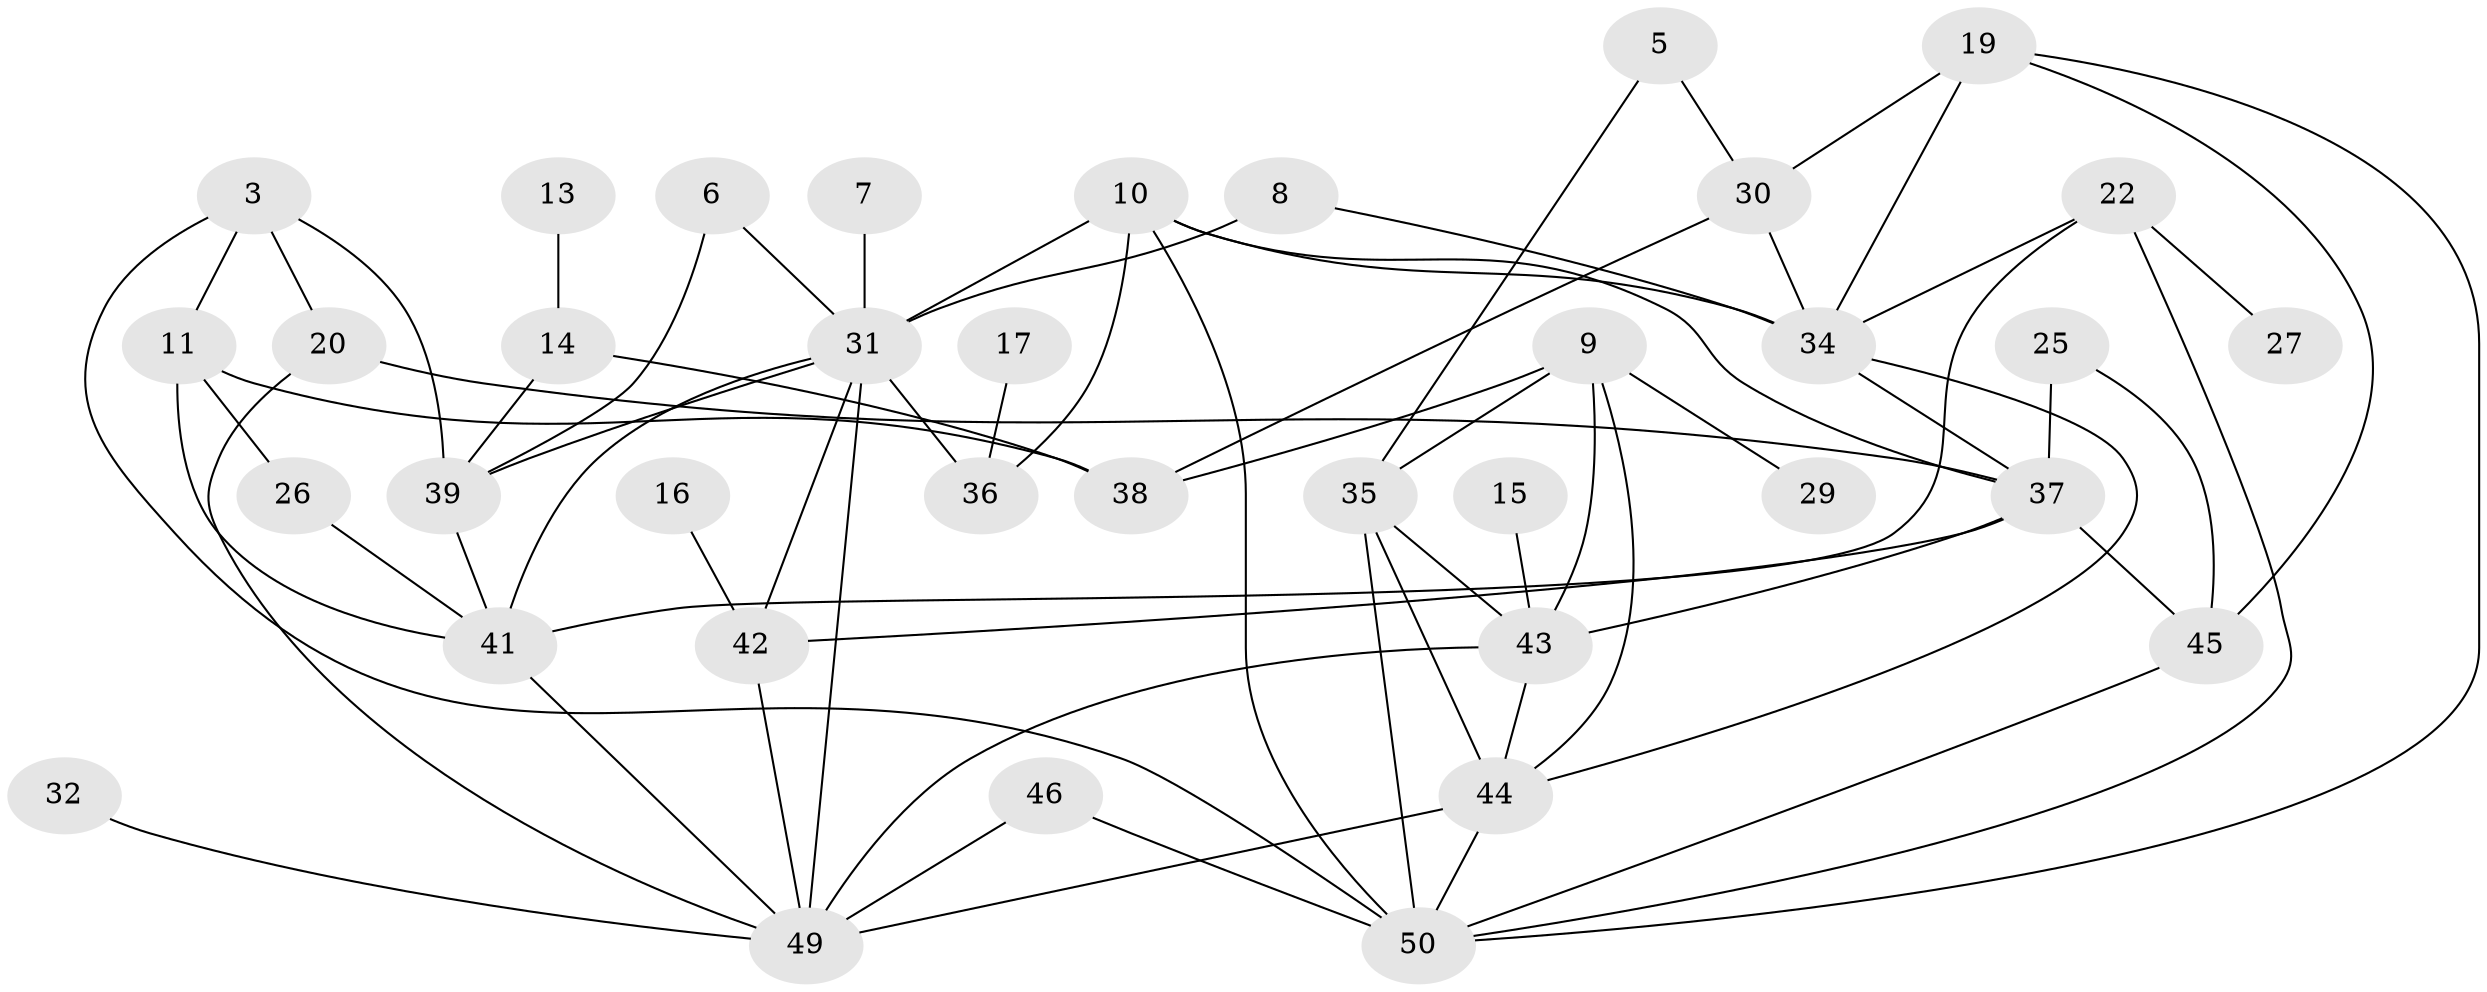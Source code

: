 // original degree distribution, {1: 0.1553398058252427, 2: 0.23300970873786409, 0: 0.1262135922330097, 3: 0.2524271844660194, 4: 0.18446601941747573, 5: 0.02912621359223301, 9: 0.009708737864077669, 6: 0.009708737864077669}
// Generated by graph-tools (version 1.1) at 2025/49/03/09/25 03:49:12]
// undirected, 37 vertices, 69 edges
graph export_dot {
graph [start="1"]
  node [color=gray90,style=filled];
  3;
  5;
  6;
  7;
  8;
  9;
  10;
  11;
  13;
  14;
  15;
  16;
  17;
  19;
  20;
  22;
  25;
  26;
  27;
  29;
  30;
  31;
  32;
  34;
  35;
  36;
  37;
  38;
  39;
  41;
  42;
  43;
  44;
  45;
  46;
  49;
  50;
  3 -- 11 [weight=1.0];
  3 -- 20 [weight=1.0];
  3 -- 39 [weight=1.0];
  3 -- 50 [weight=1.0];
  5 -- 30 [weight=1.0];
  5 -- 35 [weight=1.0];
  6 -- 31 [weight=1.0];
  6 -- 39 [weight=1.0];
  7 -- 31 [weight=1.0];
  8 -- 31 [weight=1.0];
  8 -- 34 [weight=1.0];
  9 -- 29 [weight=1.0];
  9 -- 35 [weight=1.0];
  9 -- 38 [weight=1.0];
  9 -- 43 [weight=1.0];
  9 -- 44 [weight=1.0];
  10 -- 31 [weight=2.0];
  10 -- 34 [weight=1.0];
  10 -- 36 [weight=1.0];
  10 -- 37 [weight=1.0];
  10 -- 50 [weight=1.0];
  11 -- 26 [weight=1.0];
  11 -- 38 [weight=1.0];
  11 -- 41 [weight=1.0];
  13 -- 14 [weight=1.0];
  14 -- 38 [weight=1.0];
  14 -- 39 [weight=1.0];
  15 -- 43 [weight=1.0];
  16 -- 42 [weight=1.0];
  17 -- 36 [weight=1.0];
  19 -- 30 [weight=1.0];
  19 -- 34 [weight=1.0];
  19 -- 45 [weight=1.0];
  19 -- 50 [weight=1.0];
  20 -- 37 [weight=1.0];
  20 -- 49 [weight=1.0];
  22 -- 27 [weight=1.0];
  22 -- 34 [weight=1.0];
  22 -- 41 [weight=1.0];
  22 -- 50 [weight=1.0];
  25 -- 37 [weight=1.0];
  25 -- 45 [weight=1.0];
  26 -- 41 [weight=1.0];
  30 -- 34 [weight=1.0];
  30 -- 38 [weight=1.0];
  31 -- 36 [weight=1.0];
  31 -- 39 [weight=1.0];
  31 -- 41 [weight=1.0];
  31 -- 42 [weight=1.0];
  31 -- 49 [weight=1.0];
  32 -- 49 [weight=1.0];
  34 -- 37 [weight=1.0];
  34 -- 44 [weight=1.0];
  35 -- 43 [weight=1.0];
  35 -- 44 [weight=1.0];
  35 -- 50 [weight=1.0];
  37 -- 42 [weight=1.0];
  37 -- 43 [weight=1.0];
  37 -- 45 [weight=1.0];
  39 -- 41 [weight=1.0];
  41 -- 49 [weight=1.0];
  42 -- 49 [weight=1.0];
  43 -- 44 [weight=1.0];
  43 -- 49 [weight=1.0];
  44 -- 49 [weight=1.0];
  44 -- 50 [weight=1.0];
  45 -- 50 [weight=1.0];
  46 -- 49 [weight=1.0];
  46 -- 50 [weight=1.0];
}
